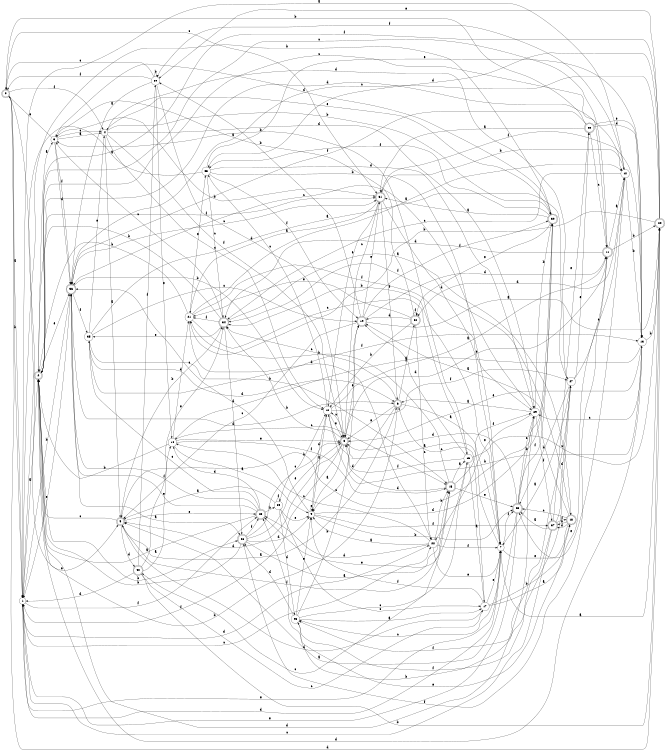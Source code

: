 digraph n33_7 {
__start0 [label="" shape="none"];

rankdir=LR;
size="8,5";

s0 [style="rounded,filled", color="black", fillcolor="white" shape="doublecircle", label="0"];
s1 [style="filled", color="black", fillcolor="white" shape="circle", label="1"];
s2 [style="rounded,filled", color="black", fillcolor="white" shape="doublecircle", label="2"];
s3 [style="filled", color="black", fillcolor="white" shape="circle", label="3"];
s4 [style="filled", color="black", fillcolor="white" shape="circle", label="4"];
s5 [style="rounded,filled", color="black", fillcolor="white" shape="doublecircle", label="5"];
s6 [style="rounded,filled", color="black", fillcolor="white" shape="doublecircle", label="6"];
s7 [style="filled", color="black", fillcolor="white" shape="circle", label="7"];
s8 [style="rounded,filled", color="black", fillcolor="white" shape="doublecircle", label="8"];
s9 [style="filled", color="black", fillcolor="white" shape="circle", label="9"];
s10 [style="filled", color="black", fillcolor="white" shape="circle", label="10"];
s11 [style="rounded,filled", color="black", fillcolor="white" shape="doublecircle", label="11"];
s12 [style="filled", color="black", fillcolor="white" shape="circle", label="12"];
s13 [style="filled", color="black", fillcolor="white" shape="circle", label="13"];
s14 [style="filled", color="black", fillcolor="white" shape="circle", label="14"];
s15 [style="rounded,filled", color="black", fillcolor="white" shape="doublecircle", label="15"];
s16 [style="filled", color="black", fillcolor="white" shape="circle", label="16"];
s17 [style="filled", color="black", fillcolor="white" shape="circle", label="17"];
s18 [style="rounded,filled", color="black", fillcolor="white" shape="doublecircle", label="18"];
s19 [style="rounded,filled", color="black", fillcolor="white" shape="doublecircle", label="19"];
s20 [style="rounded,filled", color="black", fillcolor="white" shape="doublecircle", label="20"];
s21 [style="filled", color="black", fillcolor="white" shape="circle", label="21"];
s22 [style="filled", color="black", fillcolor="white" shape="circle", label="22"];
s23 [style="rounded,filled", color="black", fillcolor="white" shape="doublecircle", label="23"];
s24 [style="filled", color="black", fillcolor="white" shape="circle", label="24"];
s25 [style="filled", color="black", fillcolor="white" shape="circle", label="25"];
s26 [style="rounded,filled", color="black", fillcolor="white" shape="doublecircle", label="26"];
s27 [style="filled", color="black", fillcolor="white" shape="circle", label="27"];
s28 [style="rounded,filled", color="black", fillcolor="white" shape="doublecircle", label="28"];
s29 [style="filled", color="black", fillcolor="white" shape="circle", label="29"];
s30 [style="rounded,filled", color="black", fillcolor="white" shape="doublecircle", label="30"];
s31 [style="rounded,filled", color="black", fillcolor="white" shape="doublecircle", label="31"];
s32 [style="rounded,filled", color="black", fillcolor="white" shape="doublecircle", label="32"];
s33 [style="filled", color="black", fillcolor="white" shape="circle", label="33"];
s34 [style="rounded,filled", color="black", fillcolor="white" shape="doublecircle", label="34"];
s35 [style="filled", color="black", fillcolor="white" shape="circle", label="35"];
s36 [style="rounded,filled", color="black", fillcolor="white" shape="doublecircle", label="36"];
s37 [style="rounded,filled", color="black", fillcolor="white" shape="doublecircle", label="37"];
s38 [style="rounded,filled", color="black", fillcolor="white" shape="doublecircle", label="38"];
s39 [style="filled", color="black", fillcolor="white" shape="circle", label="39"];
s40 [style="rounded,filled", color="black", fillcolor="white" shape="doublecircle", label="40"];
s0 -> s1 [label="a"];
s0 -> s1 [label="b"];
s0 -> s31 [label="c"];
s0 -> s20 [label="d"];
s0 -> s5 [label="e"];
s0 -> s4 [label="f"];
s1 -> s2 [label="a"];
s1 -> s36 [label="b"];
s1 -> s22 [label="c"];
s1 -> s22 [label="d"];
s1 -> s7 [label="e"];
s1 -> s23 [label="f"];
s2 -> s3 [label="a"];
s2 -> s26 [label="b"];
s2 -> s11 [label="c"];
s2 -> s12 [label="d"];
s2 -> s36 [label="e"];
s2 -> s31 [label="f"];
s3 -> s4 [label="a"];
s3 -> s31 [label="b"];
s3 -> s4 [label="c"];
s3 -> s36 [label="d"];
s3 -> s0 [label="e"];
s3 -> s36 [label="f"];
s4 -> s5 [label="a"];
s4 -> s30 [label="b"];
s4 -> s10 [label="c"];
s4 -> s29 [label="d"];
s4 -> s30 [label="e"];
s4 -> s8 [label="f"];
s5 -> s6 [label="a"];
s5 -> s34 [label="b"];
s5 -> s2 [label="c"];
s5 -> s40 [label="d"];
s5 -> s23 [label="e"];
s5 -> s15 [label="f"];
s6 -> s7 [label="a"];
s6 -> s2 [label="b"];
s6 -> s34 [label="c"];
s6 -> s9 [label="d"];
s6 -> s8 [label="e"];
s6 -> s32 [label="f"];
s7 -> s8 [label="a"];
s7 -> s34 [label="b"];
s7 -> s25 [label="c"];
s7 -> s1 [label="d"];
s7 -> s18 [label="e"];
s7 -> s28 [label="f"];
s8 -> s9 [label="a"];
s8 -> s34 [label="b"];
s8 -> s10 [label="c"];
s8 -> s5 [label="d"];
s8 -> s19 [label="e"];
s8 -> s1 [label="f"];
s9 -> s10 [label="a"];
s9 -> s28 [label="b"];
s9 -> s36 [label="c"];
s9 -> s30 [label="d"];
s9 -> s9 [label="e"];
s9 -> s37 [label="f"];
s10 -> s11 [label="a"];
s10 -> s13 [label="b"];
s10 -> s33 [label="c"];
s10 -> s9 [label="d"];
s10 -> s8 [label="e"];
s10 -> s27 [label="f"];
s11 -> s12 [label="a"];
s11 -> s20 [label="b"];
s11 -> s2 [label="c"];
s11 -> s34 [label="d"];
s11 -> s8 [label="e"];
s11 -> s26 [label="f"];
s12 -> s1 [label="a"];
s12 -> s13 [label="b"];
s12 -> s34 [label="c"];
s12 -> s32 [label="d"];
s12 -> s28 [label="e"];
s12 -> s39 [label="f"];
s13 -> s14 [label="a"];
s13 -> s20 [label="b"];
s13 -> s29 [label="c"];
s13 -> s2 [label="d"];
s13 -> s8 [label="e"];
s13 -> s31 [label="f"];
s14 -> s9 [label="a"];
s14 -> s2 [label="b"];
s14 -> s15 [label="c"];
s14 -> s21 [label="d"];
s14 -> s8 [label="e"];
s14 -> s15 [label="f"];
s15 -> s16 [label="a"];
s15 -> s21 [label="b"];
s15 -> s40 [label="c"];
s15 -> s8 [label="d"];
s15 -> s28 [label="e"];
s15 -> s29 [label="f"];
s16 -> s17 [label="a"];
s16 -> s3 [label="b"];
s16 -> s20 [label="c"];
s16 -> s19 [label="d"];
s16 -> s23 [label="e"];
s16 -> s10 [label="f"];
s17 -> s11 [label="a"];
s17 -> s18 [label="b"];
s17 -> s6 [label="c"];
s17 -> s5 [label="d"];
s17 -> s7 [label="e"];
s17 -> s9 [label="f"];
s18 -> s19 [label="a"];
s18 -> s37 [label="b"];
s18 -> s28 [label="c"];
s18 -> s37 [label="d"];
s18 -> s25 [label="e"];
s18 -> s34 [label="f"];
s19 -> s20 [label="a"];
s19 -> s39 [label="b"];
s19 -> s5 [label="c"];
s19 -> s11 [label="d"];
s19 -> s31 [label="e"];
s19 -> s30 [label="f"];
s20 -> s7 [label="a"];
s20 -> s21 [label="b"];
s20 -> s36 [label="c"];
s20 -> s33 [label="d"];
s20 -> s39 [label="e"];
s20 -> s2 [label="f"];
s21 -> s12 [label="a"];
s21 -> s2 [label="b"];
s21 -> s16 [label="c"];
s21 -> s22 [label="d"];
s21 -> s33 [label="e"];
s21 -> s29 [label="f"];
s22 -> s9 [label="a"];
s22 -> s15 [label="b"];
s22 -> s14 [label="c"];
s22 -> s23 [label="d"];
s22 -> s7 [label="e"];
s22 -> s7 [label="f"];
s23 -> s2 [label="a"];
s23 -> s24 [label="b"];
s23 -> s35 [label="c"];
s23 -> s14 [label="d"];
s23 -> s36 [label="e"];
s23 -> s36 [label="f"];
s24 -> s5 [label="a"];
s24 -> s10 [label="b"];
s24 -> s17 [label="c"];
s24 -> s25 [label="d"];
s24 -> s9 [label="e"];
s24 -> s24 [label="f"];
s25 -> s17 [label="a"];
s25 -> s19 [label="b"];
s25 -> s16 [label="c"];
s25 -> s26 [label="d"];
s25 -> s9 [label="e"];
s25 -> s27 [label="f"];
s26 -> s15 [label="a"];
s26 -> s2 [label="b"];
s26 -> s8 [label="c"];
s26 -> s9 [label="d"];
s26 -> s8 [label="e"];
s26 -> s23 [label="f"];
s27 -> s7 [label="a"];
s27 -> s28 [label="b"];
s27 -> s12 [label="c"];
s27 -> s4 [label="d"];
s27 -> s38 [label="e"];
s27 -> s25 [label="f"];
s28 -> s5 [label="a"];
s28 -> s29 [label="b"];
s28 -> s29 [label="c"];
s28 -> s8 [label="d"];
s28 -> s1 [label="e"];
s28 -> s30 [label="f"];
s29 -> s6 [label="a"];
s29 -> s30 [label="b"];
s29 -> s36 [label="c"];
s29 -> s2 [label="d"];
s29 -> s22 [label="e"];
s29 -> s37 [label="f"];
s30 -> s31 [label="a"];
s30 -> s1 [label="b"];
s30 -> s5 [label="c"];
s30 -> s3 [label="d"];
s30 -> s32 [label="e"];
s30 -> s33 [label="f"];
s31 -> s21 [label="a"];
s31 -> s12 [label="b"];
s31 -> s8 [label="c"];
s31 -> s7 [label="d"];
s31 -> s10 [label="e"];
s31 -> s6 [label="f"];
s32 -> s3 [label="a"];
s32 -> s10 [label="b"];
s32 -> s22 [label="c"];
s32 -> s19 [label="d"];
s32 -> s21 [label="e"];
s32 -> s32 [label="f"];
s33 -> s1 [label="a"];
s33 -> s7 [label="b"];
s33 -> s34 [label="c"];
s33 -> s29 [label="d"];
s33 -> s13 [label="e"];
s33 -> s19 [label="f"];
s34 -> s18 [label="a"];
s34 -> s2 [label="b"];
s34 -> s3 [label="c"];
s34 -> s26 [label="d"];
s34 -> s35 [label="e"];
s34 -> s21 [label="f"];
s35 -> s27 [label="a"];
s35 -> s15 [label="b"];
s35 -> s19 [label="c"];
s35 -> s6 [label="d"];
s35 -> s4 [label="e"];
s35 -> s13 [label="f"];
s36 -> s26 [label="a"];
s36 -> s10 [label="b"];
s36 -> s31 [label="c"];
s36 -> s6 [label="d"];
s36 -> s1 [label="e"];
s36 -> s35 [label="f"];
s37 -> s28 [label="a"];
s37 -> s23 [label="b"];
s37 -> s1 [label="c"];
s37 -> s27 [label="d"];
s37 -> s38 [label="e"];
s37 -> s18 [label="f"];
s38 -> s31 [label="a"];
s38 -> s0 [label="b"];
s38 -> s11 [label="c"];
s38 -> s13 [label="d"];
s38 -> s13 [label="e"];
s38 -> s36 [label="f"];
s39 -> s36 [label="a"];
s39 -> s39 [label="b"];
s39 -> s0 [label="c"];
s39 -> s8 [label="d"];
s39 -> s14 [label="e"];
s39 -> s0 [label="f"];
s40 -> s14 [label="a"];
s40 -> s20 [label="b"];
s40 -> s17 [label="c"];
s40 -> s1 [label="d"];
s40 -> s34 [label="e"];
s40 -> s39 [label="f"];

}